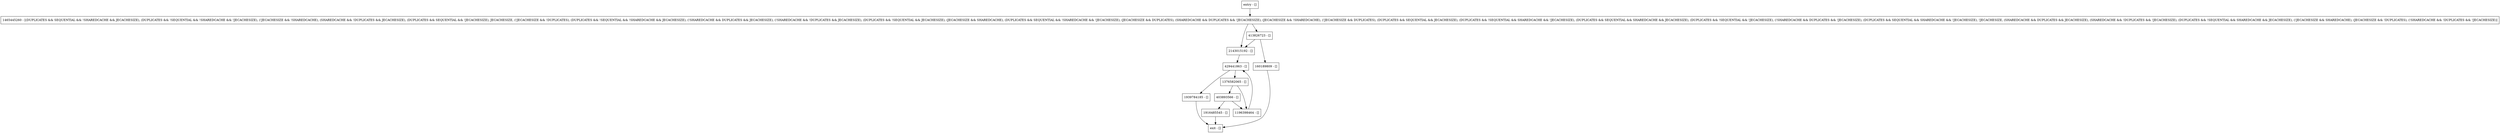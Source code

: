 digraph <init> {
node [shape=record];
1465445260 [label="1465445260 - [(DUPLICATES && SEQUENTIAL && !SHAREDCACHE && JECACHESIZE), (DUPLICATES && !SEQUENTIAL && !SHAREDCACHE && !JECACHESIZE), (!JECACHESIZE && !SHAREDCACHE), (SHAREDCACHE && !DUPLICATES && JECACHESIZE), (DUPLICATES && SEQUENTIAL && !JECACHESIZE), JECACHESIZE, (!JECACHESIZE && !DUPLICATES), (DUPLICATES && !SEQUENTIAL && !SHAREDCACHE && JECACHESIZE), (!SHAREDCACHE && DUPLICATES && JECACHESIZE), (!SHAREDCACHE && !DUPLICATES && JECACHESIZE), (DUPLICATES && !SEQUENTIAL && JECACHESIZE), (JECACHESIZE && SHAREDCACHE), (DUPLICATES && SEQUENTIAL && !SHAREDCACHE && !JECACHESIZE), (JECACHESIZE && DUPLICATES), (SHAREDCACHE && DUPLICATES && !JECACHESIZE), (JECACHESIZE && !SHAREDCACHE), (!JECACHESIZE && DUPLICATES), (DUPLICATES && SEQUENTIAL && JECACHESIZE), (DUPLICATES && !SEQUENTIAL && SHAREDCACHE && !JECACHESIZE), (DUPLICATES && SEQUENTIAL && SHAREDCACHE && JECACHESIZE), (DUPLICATES && !SEQUENTIAL && !JECACHESIZE), (!SHAREDCACHE && DUPLICATES && !JECACHESIZE), (DUPLICATES && SEQUENTIAL && SHAREDCACHE && !JECACHESIZE), !JECACHESIZE, (SHAREDCACHE && DUPLICATES && JECACHESIZE), (SHAREDCACHE && !DUPLICATES && !JECACHESIZE), (DUPLICATES && !SEQUENTIAL && SHAREDCACHE && JECACHESIZE), (!JECACHESIZE && SHAREDCACHE), (JECACHESIZE && !DUPLICATES), (!SHAREDCACHE && !DUPLICATES && !JECACHESIZE)]"];
160189809 [label="160189809 - []"];
429441863 [label="429441863 - []"];
1916485545 [label="1916485545 - []"];
entry [label="entry - []"];
exit [label="exit - []"];
2143015192 [label="2143015192 - []"];
413826723 [label="413826723 - []"];
1939784185 [label="1939784185 - []"];
403893566 [label="403893566 - []"];
1196398464 [label="1196398464 - []"];
1376582065 [label="1376582065 - []"];
entry;
exit;
1465445260 -> 2143015192;
1465445260 -> 413826723;
160189809 -> exit;
429441863 -> 1939784185;
429441863 -> 1376582065;
1916485545 -> exit;
entry -> 1465445260;
2143015192 -> 429441863;
413826723 -> 2143015192;
413826723 -> 160189809;
1939784185 -> exit;
403893566 -> 1916485545;
403893566 -> 1196398464;
1196398464 -> 429441863;
1376582065 -> 403893566;
1376582065 -> 1196398464;
}
